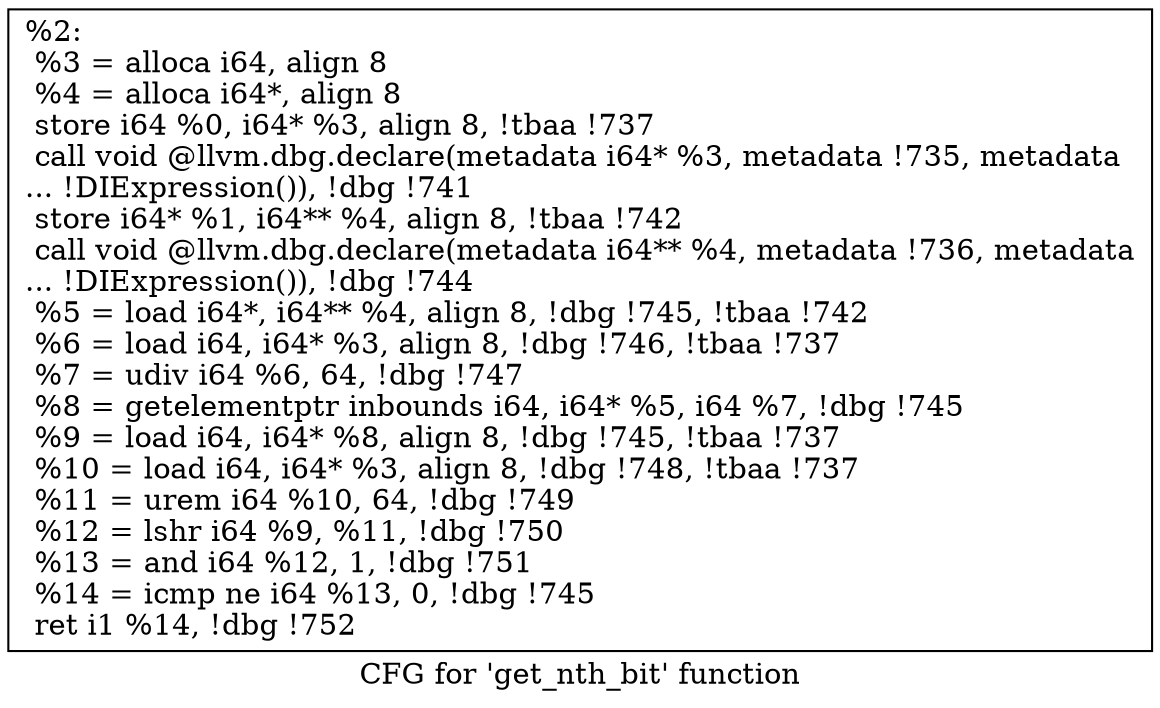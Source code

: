 digraph "CFG for 'get_nth_bit' function" {
	label="CFG for 'get_nth_bit' function";

	Node0x185fd10 [shape=record,label="{%2:\l  %3 = alloca i64, align 8\l  %4 = alloca i64*, align 8\l  store i64 %0, i64* %3, align 8, !tbaa !737\l  call void @llvm.dbg.declare(metadata i64* %3, metadata !735, metadata\l... !DIExpression()), !dbg !741\l  store i64* %1, i64** %4, align 8, !tbaa !742\l  call void @llvm.dbg.declare(metadata i64** %4, metadata !736, metadata\l... !DIExpression()), !dbg !744\l  %5 = load i64*, i64** %4, align 8, !dbg !745, !tbaa !742\l  %6 = load i64, i64* %3, align 8, !dbg !746, !tbaa !737\l  %7 = udiv i64 %6, 64, !dbg !747\l  %8 = getelementptr inbounds i64, i64* %5, i64 %7, !dbg !745\l  %9 = load i64, i64* %8, align 8, !dbg !745, !tbaa !737\l  %10 = load i64, i64* %3, align 8, !dbg !748, !tbaa !737\l  %11 = urem i64 %10, 64, !dbg !749\l  %12 = lshr i64 %9, %11, !dbg !750\l  %13 = and i64 %12, 1, !dbg !751\l  %14 = icmp ne i64 %13, 0, !dbg !745\l  ret i1 %14, !dbg !752\l}"];
}
